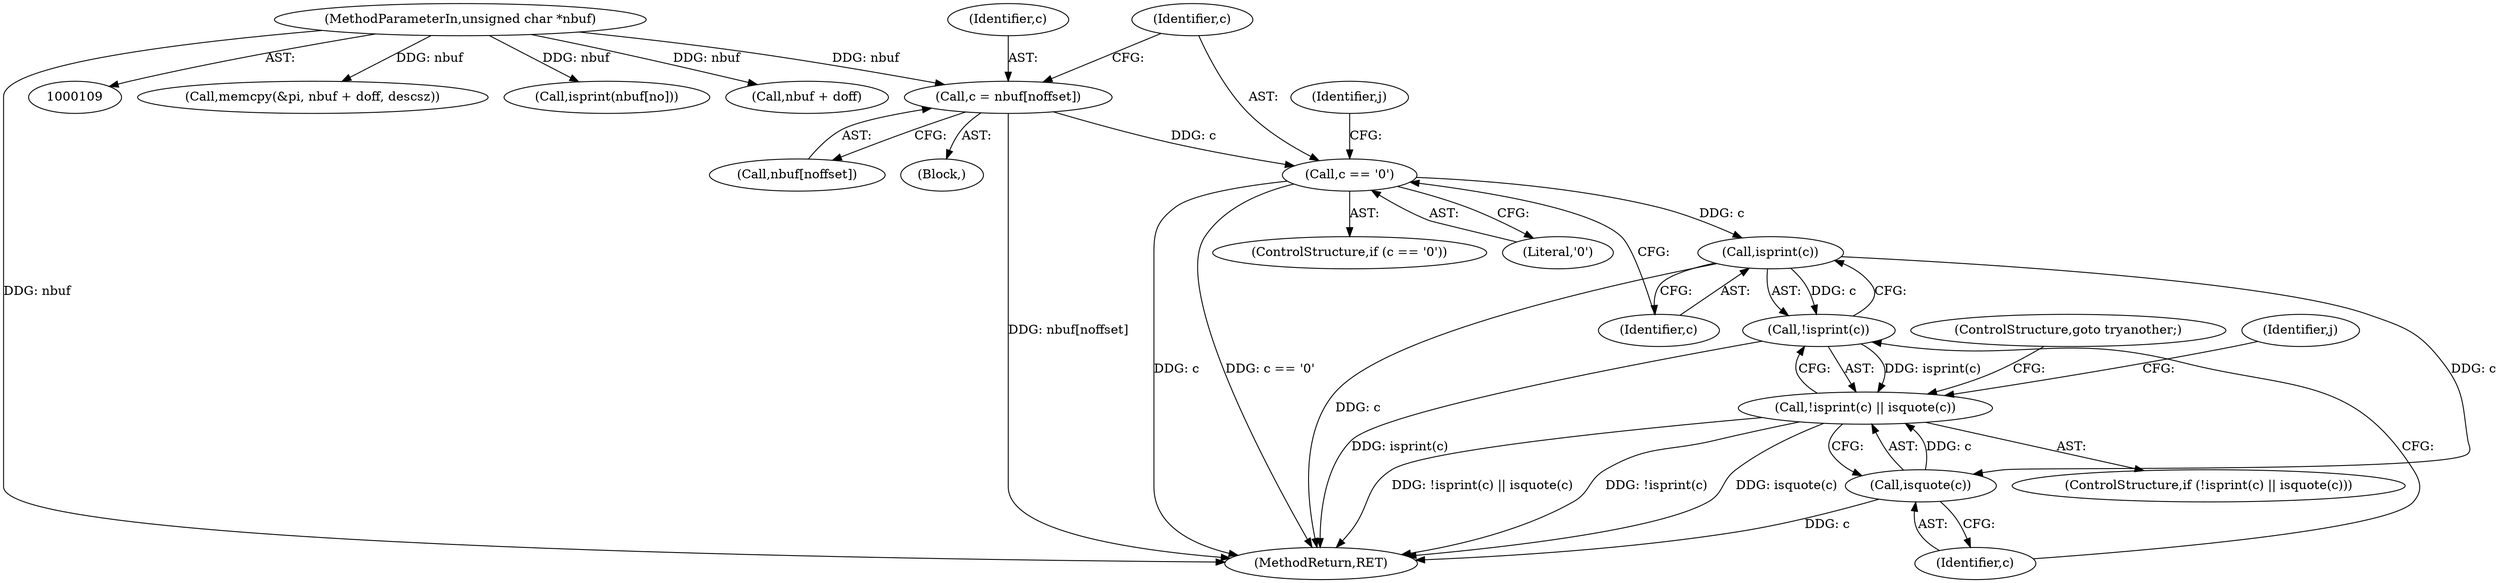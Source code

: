digraph "0_file_a642587a9c9e2dd7feacdf513c3643ce26ad3c22@array" {
"1000331" [label="(Call,c = nbuf[noffset])"];
"1000111" [label="(MethodParameterIn,unsigned char *nbuf)"];
"1000337" [label="(Call,c == '\0')"];
"1000353" [label="(Call,isprint(c))"];
"1000352" [label="(Call,!isprint(c))"];
"1000351" [label="(Call,!isprint(c) || isquote(c))"];
"1000355" [label="(Call,isquote(c))"];
"1000251" [label="(Call,memcpy(&pi, nbuf + doff, descsz))"];
"1000354" [label="(Identifier,c)"];
"1000401" [label="(Call,isprint(nbuf[no]))"];
"1000352" [label="(Call,!isprint(c))"];
"1000357" [label="(ControlStructure,goto tryanother;)"];
"1000111" [label="(MethodParameterIn,unsigned char *nbuf)"];
"1000331" [label="(Call,c = nbuf[noffset])"];
"1000320" [label="(Block,)"];
"1000339" [label="(Literal,'\0')"];
"1000314" [label="(Identifier,j)"];
"1000254" [label="(Call,nbuf + doff)"];
"1000338" [label="(Identifier,c)"];
"1000471" [label="(MethodReturn,RET)"];
"1000350" [label="(ControlStructure,if (!isprint(c) || isquote(c)))"];
"1000343" [label="(Identifier,j)"];
"1000337" [label="(Call,c == '\0')"];
"1000355" [label="(Call,isquote(c))"];
"1000356" [label="(Identifier,c)"];
"1000336" [label="(ControlStructure,if (c == '\0'))"];
"1000332" [label="(Identifier,c)"];
"1000353" [label="(Call,isprint(c))"];
"1000351" [label="(Call,!isprint(c) || isquote(c))"];
"1000333" [label="(Call,nbuf[noffset])"];
"1000331" -> "1000320"  [label="AST: "];
"1000331" -> "1000333"  [label="CFG: "];
"1000332" -> "1000331"  [label="AST: "];
"1000333" -> "1000331"  [label="AST: "];
"1000338" -> "1000331"  [label="CFG: "];
"1000331" -> "1000471"  [label="DDG: nbuf[noffset]"];
"1000111" -> "1000331"  [label="DDG: nbuf"];
"1000331" -> "1000337"  [label="DDG: c"];
"1000111" -> "1000109"  [label="AST: "];
"1000111" -> "1000471"  [label="DDG: nbuf"];
"1000111" -> "1000251"  [label="DDG: nbuf"];
"1000111" -> "1000254"  [label="DDG: nbuf"];
"1000111" -> "1000401"  [label="DDG: nbuf"];
"1000337" -> "1000336"  [label="AST: "];
"1000337" -> "1000339"  [label="CFG: "];
"1000338" -> "1000337"  [label="AST: "];
"1000339" -> "1000337"  [label="AST: "];
"1000343" -> "1000337"  [label="CFG: "];
"1000354" -> "1000337"  [label="CFG: "];
"1000337" -> "1000471"  [label="DDG: c"];
"1000337" -> "1000471"  [label="DDG: c == '\0'"];
"1000337" -> "1000353"  [label="DDG: c"];
"1000353" -> "1000352"  [label="AST: "];
"1000353" -> "1000354"  [label="CFG: "];
"1000354" -> "1000353"  [label="AST: "];
"1000352" -> "1000353"  [label="CFG: "];
"1000353" -> "1000471"  [label="DDG: c"];
"1000353" -> "1000352"  [label="DDG: c"];
"1000353" -> "1000355"  [label="DDG: c"];
"1000352" -> "1000351"  [label="AST: "];
"1000356" -> "1000352"  [label="CFG: "];
"1000351" -> "1000352"  [label="CFG: "];
"1000352" -> "1000471"  [label="DDG: isprint(c)"];
"1000352" -> "1000351"  [label="DDG: isprint(c)"];
"1000351" -> "1000350"  [label="AST: "];
"1000351" -> "1000355"  [label="CFG: "];
"1000355" -> "1000351"  [label="AST: "];
"1000357" -> "1000351"  [label="CFG: "];
"1000314" -> "1000351"  [label="CFG: "];
"1000351" -> "1000471"  [label="DDG: !isprint(c) || isquote(c)"];
"1000351" -> "1000471"  [label="DDG: !isprint(c)"];
"1000351" -> "1000471"  [label="DDG: isquote(c)"];
"1000355" -> "1000351"  [label="DDG: c"];
"1000355" -> "1000356"  [label="CFG: "];
"1000356" -> "1000355"  [label="AST: "];
"1000355" -> "1000471"  [label="DDG: c"];
}
